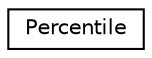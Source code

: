 digraph "Graphical Class Hierarchy"
{
 // LATEX_PDF_SIZE
  edge [fontname="Helvetica",fontsize="10",labelfontname="Helvetica",labelfontsize="10"];
  node [fontname="Helvetica",fontsize="10",shape=record];
  rankdir="LR";
  Node0 [label="Percentile",height=0.2,width=0.4,color="black", fillcolor="white", style="filled",URL="$classoperations__research_1_1sat_1_1_percentile.html",tooltip=" "];
}
